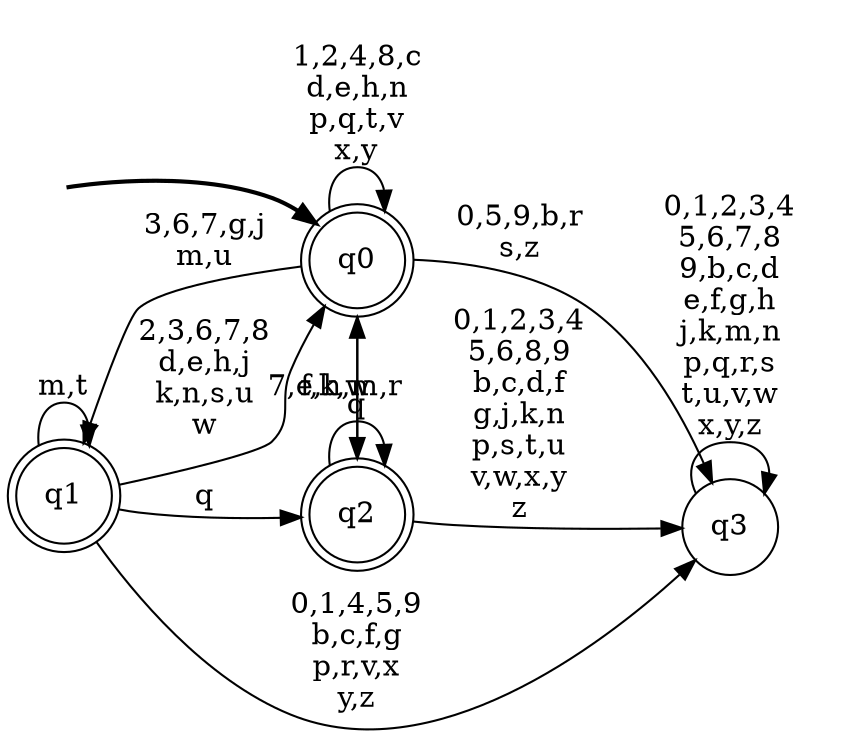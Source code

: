 digraph BlueStarA {
__start0 [style = invis, shape = none, label = "", width = 0, height = 0];

rankdir=LR;
size="8,5";

s0 [style="rounded,filled", color="black", fillcolor="white" shape="doublecircle", label="q0"];
s1 [style="rounded,filled", color="black", fillcolor="white" shape="doublecircle", label="q1"];
s2 [style="rounded,filled", color="black", fillcolor="white" shape="doublecircle", label="q2"];
s3 [style="filled", color="black", fillcolor="white" shape="circle", label="q3"];
subgraph cluster_main { 
	graph [pad=".75", ranksep="0.15", nodesep="0.15"];
	 style=invis; 
	__start0 -> s0 [penwidth=2];
}
s0 -> s0 [label="1,2,4,8,c\nd,e,h,n\np,q,t,v\nx,y"];
s0 -> s1 [label="3,6,7,g,j\nm,u"];
s0 -> s2 [label="f,k,w"];
s0 -> s3 [label="0,5,9,b,r\ns,z"];
s1 -> s0 [label="2,3,6,7,8\nd,e,h,j\nk,n,s,u\nw"];
s1 -> s1 [label="m,t"];
s1 -> s2 [label="q"];
s1 -> s3 [label="0,1,4,5,9\nb,c,f,g\np,r,v,x\ny,z"];
s2 -> s0 [label="7,e,h,m,r"];
s2 -> s2 [label="q"];
s2 -> s3 [label="0,1,2,3,4\n5,6,8,9\nb,c,d,f\ng,j,k,n\np,s,t,u\nv,w,x,y\nz"];
s3 -> s3 [label="0,1,2,3,4\n5,6,7,8\n9,b,c,d\ne,f,g,h\nj,k,m,n\np,q,r,s\nt,u,v,w\nx,y,z"];

}